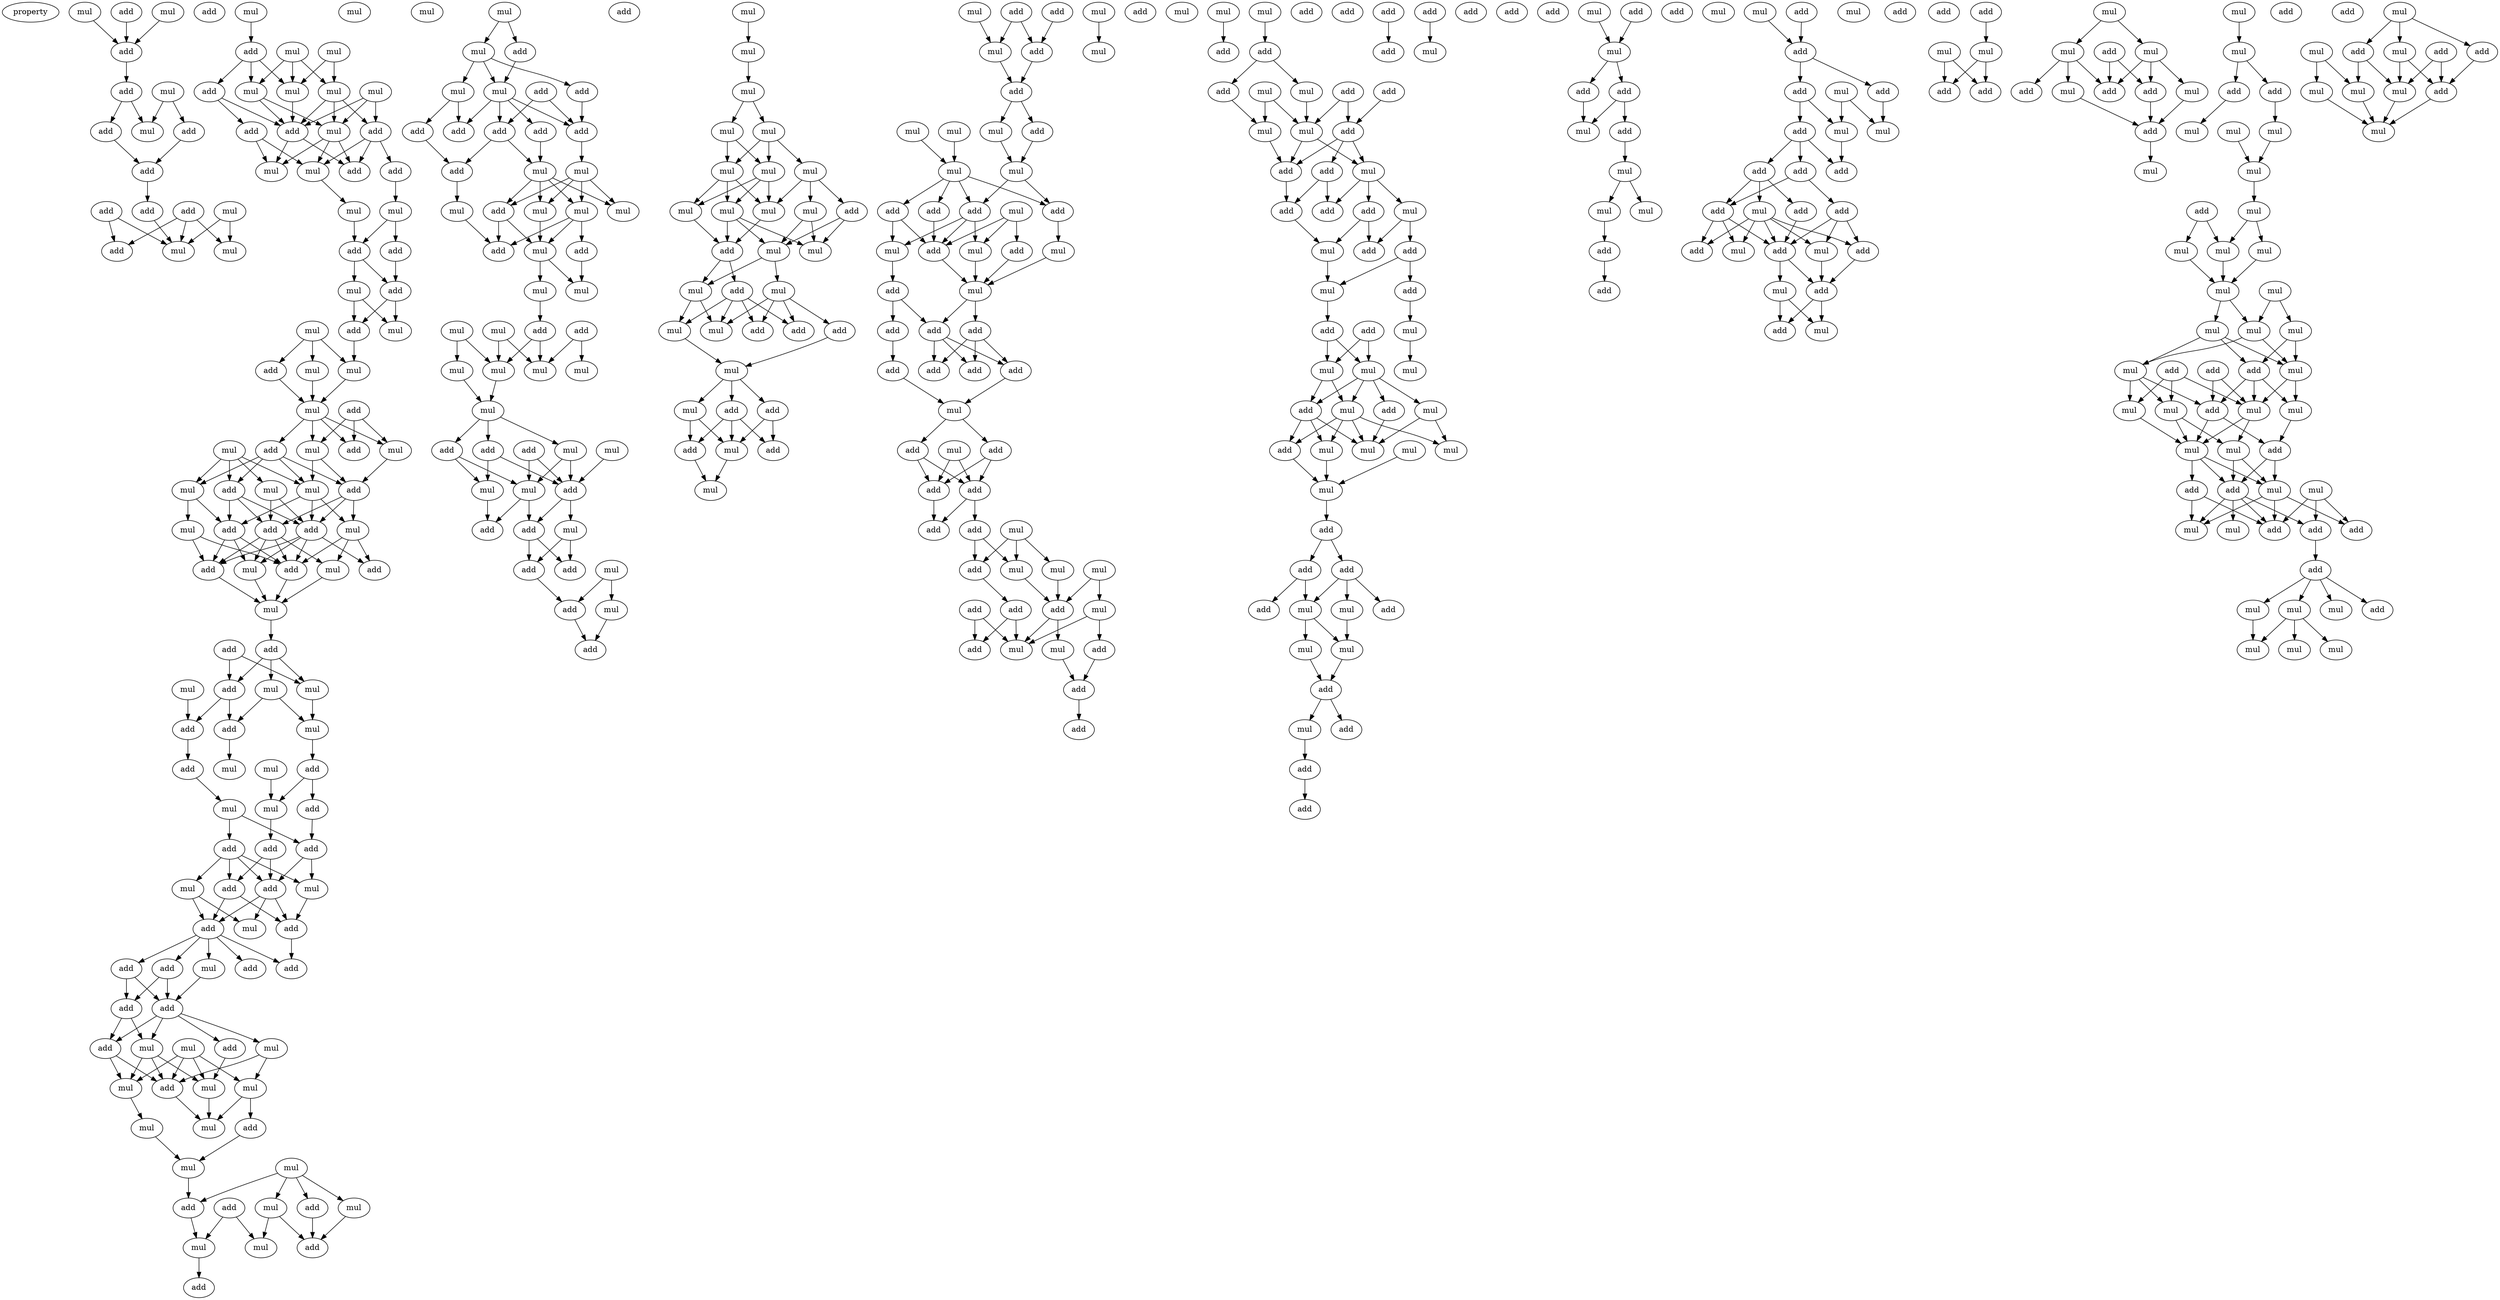 digraph {
    node [fontcolor=black]
    property [mul=2,lf=1.7]
    0 [ label = mul ];
    1 [ label = add ];
    2 [ label = mul ];
    3 [ label = add ];
    4 [ label = add ];
    5 [ label = mul ];
    6 [ label = add ];
    7 [ label = add ];
    8 [ label = mul ];
    9 [ label = add ];
    10 [ label = add ];
    11 [ label = add ];
    12 [ label = add ];
    13 [ label = add ];
    14 [ label = mul ];
    15 [ label = mul ];
    16 [ label = mul ];
    17 [ label = add ];
    18 [ label = mul ];
    19 [ label = add ];
    20 [ label = mul ];
    21 [ label = mul ];
    22 [ label = add ];
    23 [ label = mul ];
    24 [ label = mul ];
    25 [ label = mul ];
    26 [ label = mul ];
    27 [ label = add ];
    28 [ label = add ];
    29 [ label = add ];
    30 [ label = mul ];
    31 [ label = add ];
    32 [ label = mul ];
    33 [ label = add ];
    34 [ label = mul ];
    35 [ label = mul ];
    36 [ label = mul ];
    37 [ label = add ];
    38 [ label = add ];
    39 [ label = mul ];
    40 [ label = add ];
    41 [ label = add ];
    42 [ label = mul ];
    43 [ label = mul ];
    44 [ label = add ];
    45 [ label = mul ];
    46 [ label = mul ];
    47 [ label = mul ];
    48 [ label = mul ];
    49 [ label = add ];
    50 [ label = mul ];
    51 [ label = add ];
    52 [ label = mul ];
    53 [ label = add ];
    54 [ label = mul ];
    55 [ label = mul ];
    56 [ label = add ];
    57 [ label = mul ];
    58 [ label = add ];
    59 [ label = mul ];
    60 [ label = mul ];
    61 [ label = mul ];
    62 [ label = add ];
    63 [ label = add ];
    64 [ label = mul ];
    65 [ label = add ];
    66 [ label = add ];
    67 [ label = add ];
    68 [ label = mul ];
    69 [ label = mul ];
    70 [ label = add ];
    71 [ label = mul ];
    72 [ label = add ];
    73 [ label = add ];
    74 [ label = add ];
    75 [ label = mul ];
    76 [ label = mul ];
    77 [ label = mul ];
    78 [ label = mul ];
    79 [ label = add ];
    80 [ label = add ];
    81 [ label = add ];
    82 [ label = mul ];
    83 [ label = add ];
    84 [ label = mul ];
    85 [ label = mul ];
    86 [ label = add ];
    87 [ label = mul ];
    88 [ label = add ];
    89 [ label = add ];
    90 [ label = add ];
    91 [ label = add ];
    92 [ label = mul ];
    93 [ label = mul ];
    94 [ label = add ];
    95 [ label = mul ];
    96 [ label = add ];
    97 [ label = add ];
    98 [ label = add ];
    99 [ label = add ];
    100 [ label = add ];
    101 [ label = add ];
    102 [ label = mul ];
    103 [ label = add ];
    104 [ label = add ];
    105 [ label = add ];
    106 [ label = add ];
    107 [ label = mul ];
    108 [ label = mul ];
    109 [ label = mul ];
    110 [ label = mul ];
    111 [ label = mul ];
    112 [ label = add ];
    113 [ label = mul ];
    114 [ label = mul ];
    115 [ label = add ];
    116 [ label = mul ];
    117 [ label = mul ];
    118 [ label = mul ];
    119 [ label = add ];
    120 [ label = mul ];
    121 [ label = add ];
    122 [ label = add ];
    123 [ label = mul ];
    124 [ label = add ];
    125 [ label = mul ];
    126 [ label = mul ];
    127 [ label = mul ];
    128 [ label = add ];
    129 [ label = mul ];
    130 [ label = add ];
    131 [ label = mul ];
    132 [ label = add ];
    133 [ label = add ];
    134 [ label = mul ];
    135 [ label = add ];
    136 [ label = add ];
    137 [ label = add ];
    138 [ label = add ];
    139 [ label = add ];
    140 [ label = mul ];
    141 [ label = mul ];
    142 [ label = add ];
    143 [ label = mul ];
    144 [ label = mul ];
    145 [ label = mul ];
    146 [ label = add ];
    147 [ label = mul ];
    148 [ label = mul ];
    149 [ label = add ];
    150 [ label = add ];
    151 [ label = mul ];
    152 [ label = mul ];
    153 [ label = mul ];
    154 [ label = mul ];
    155 [ label = add ];
    156 [ label = add ];
    157 [ label = mul ];
    158 [ label = mul ];
    159 [ label = mul ];
    160 [ label = mul ];
    161 [ label = mul ];
    162 [ label = mul ];
    163 [ label = add ];
    164 [ label = add ];
    165 [ label = mul ];
    166 [ label = add ];
    167 [ label = mul ];
    168 [ label = mul ];
    169 [ label = add ];
    170 [ label = add ];
    171 [ label = mul ];
    172 [ label = add ];
    173 [ label = add ];
    174 [ label = add ];
    175 [ label = mul ];
    176 [ label = add ];
    177 [ label = mul ];
    178 [ label = add ];
    179 [ label = add ];
    180 [ label = mul ];
    181 [ label = mul ];
    182 [ label = mul ];
    183 [ label = mul ];
    184 [ label = mul ];
    185 [ label = mul ];
    186 [ label = mul ];
    187 [ label = mul ];
    188 [ label = mul ];
    189 [ label = mul ];
    190 [ label = add ];
    191 [ label = mul ];
    192 [ label = mul ];
    193 [ label = mul ];
    194 [ label = mul ];
    195 [ label = add ];
    196 [ label = add ];
    197 [ label = mul ];
    198 [ label = mul ];
    199 [ label = add ];
    200 [ label = mul ];
    201 [ label = mul ];
    202 [ label = add ];
    203 [ label = add ];
    204 [ label = mul ];
    205 [ label = mul ];
    206 [ label = add ];
    207 [ label = add ];
    208 [ label = add ];
    209 [ label = add ];
    210 [ label = mul ];
    211 [ label = mul ];
    212 [ label = mul ];
    213 [ label = add ];
    214 [ label = mul ];
    215 [ label = add ];
    216 [ label = add ];
    217 [ label = mul ];
    218 [ label = mul ];
    219 [ label = add ];
    220 [ label = mul ];
    221 [ label = mul ];
    222 [ label = mul ];
    223 [ label = add ];
    224 [ label = mul ];
    225 [ label = mul ];
    226 [ label = add ];
    227 [ label = add ];
    228 [ label = add ];
    229 [ label = add ];
    230 [ label = mul ];
    231 [ label = mul ];
    232 [ label = mul ];
    233 [ label = add ];
    234 [ label = mul ];
    235 [ label = add ];
    236 [ label = mul ];
    237 [ label = add ];
    238 [ label = add ];
    239 [ label = add ];
    240 [ label = add ];
    241 [ label = add ];
    242 [ label = add ];
    243 [ label = add ];
    244 [ label = add ];
    245 [ label = mul ];
    246 [ label = add ];
    247 [ label = add ];
    248 [ label = mul ];
    249 [ label = add ];
    250 [ label = add ];
    251 [ label = add ];
    252 [ label = add ];
    253 [ label = add ];
    254 [ label = mul ];
    255 [ label = add ];
    256 [ label = mul ];
    257 [ label = mul ];
    258 [ label = mul ];
    259 [ label = add ];
    260 [ label = add ];
    261 [ label = add ];
    262 [ label = mul ];
    263 [ label = mul ];
    264 [ label = mul ];
    265 [ label = add ];
    266 [ label = add ];
    267 [ label = mul ];
    268 [ label = add ];
    269 [ label = mul ];
    270 [ label = add ];
    271 [ label = mul ];
    272 [ label = add ];
    273 [ label = add ];
    274 [ label = add ];
    275 [ label = add ];
    276 [ label = mul ];
    277 [ label = add ];
    278 [ label = mul ];
    279 [ label = mul ];
    280 [ label = add ];
    281 [ label = mul ];
    282 [ label = add ];
    283 [ label = add ];
    284 [ label = mul ];
    285 [ label = mul ];
    286 [ label = add ];
    287 [ label = add ];
    288 [ label = add ];
    289 [ label = mul ];
    290 [ label = add ];
    291 [ label = add ];
    292 [ label = add ];
    293 [ label = mul ];
    294 [ label = add ];
    295 [ label = add ];
    296 [ label = mul ];
    297 [ label = mul ];
    298 [ label = mul ];
    299 [ label = mul ];
    300 [ label = add ];
    301 [ label = mul ];
    302 [ label = mul ];
    303 [ label = add ];
    304 [ label = mul ];
    305 [ label = mul ];
    306 [ label = add ];
    307 [ label = mul ];
    308 [ label = mul ];
    309 [ label = mul ];
    310 [ label = add ];
    311 [ label = add ];
    312 [ label = add ];
    313 [ label = mul ];
    314 [ label = mul ];
    315 [ label = add ];
    316 [ label = add ];
    317 [ label = mul ];
    318 [ label = mul ];
    319 [ label = add ];
    320 [ label = mul ];
    321 [ label = add ];
    322 [ label = add ];
    323 [ label = add ];
    324 [ label = add ];
    325 [ label = add ];
    326 [ label = add ];
    327 [ label = add ];
    328 [ label = add ];
    329 [ label = add ];
    330 [ label = add ];
    331 [ label = add ];
    332 [ label = mul ];
    333 [ label = mul ];
    334 [ label = add ];
    335 [ label = add ];
    336 [ label = mul ];
    337 [ label = add ];
    338 [ label = add ];
    339 [ label = add ];
    340 [ label = mul ];
    341 [ label = mul ];
    342 [ label = mul ];
    343 [ label = mul ];
    344 [ label = add ];
    345 [ label = mul ];
    346 [ label = mul ];
    347 [ label = add ];
    348 [ label = add ];
    349 [ label = mul ];
    350 [ label = add ];
    351 [ label = add ];
    352 [ label = add ];
    353 [ label = add ];
    354 [ label = add ];
    355 [ label = mul ];
    356 [ label = mul ];
    357 [ label = add ];
    358 [ label = mul ];
    359 [ label = add ];
    360 [ label = add ];
    361 [ label = add ];
    362 [ label = add ];
    363 [ label = add ];
    364 [ label = mul ];
    365 [ label = add ];
    366 [ label = add ];
    367 [ label = mul ];
    368 [ label = add ];
    369 [ label = mul ];
    370 [ label = add ];
    371 [ label = mul ];
    372 [ label = add ];
    373 [ label = add ];
    374 [ label = mul ];
    375 [ label = mul ];
    376 [ label = add ];
    377 [ label = mul ];
    378 [ label = add ];
    379 [ label = add ];
    380 [ label = mul ];
    381 [ label = add ];
    382 [ label = mul ];
    383 [ label = mul ];
    384 [ label = mul ];
    385 [ label = mul ];
    386 [ label = add ];
    387 [ label = add ];
    388 [ label = add ];
    389 [ label = add ];
    390 [ label = mul ];
    391 [ label = add ];
    392 [ label = mul ];
    393 [ label = mul ];
    394 [ label = add ];
    395 [ label = add ];
    396 [ label = mul ];
    397 [ label = mul ];
    398 [ label = mul ];
    399 [ label = mul ];
    400 [ label = add ];
    401 [ label = mul ];
    402 [ label = mul ];
    403 [ label = mul ];
    404 [ label = mul ];
    405 [ label = add ];
    406 [ label = mul ];
    407 [ label = mul ];
    408 [ label = mul ];
    409 [ label = mul ];
    410 [ label = mul ];
    411 [ label = mul ];
    412 [ label = add ];
    413 [ label = add ];
    414 [ label = add ];
    415 [ label = mul ];
    416 [ label = mul ];
    417 [ label = mul ];
    418 [ label = mul ];
    419 [ label = add ];
    420 [ label = mul ];
    421 [ label = mul ];
    422 [ label = add ];
    423 [ label = mul ];
    424 [ label = add ];
    425 [ label = add ];
    426 [ label = mul ];
    427 [ label = mul ];
    428 [ label = mul ];
    429 [ label = add ];
    430 [ label = mul ];
    431 [ label = add ];
    432 [ label = add ];
    433 [ label = add ];
    434 [ label = mul ];
    435 [ label = mul ];
    436 [ label = add ];
    437 [ label = mul ];
    438 [ label = mul ];
    439 [ label = mul ];
    440 [ label = mul ];
    441 [ label = mul ];
    442 [ label = add ];
    443 [ label = mul ];
    444 [ label = add ];
    445 [ label = add ];
    446 [ label = mul ];
    447 [ label = mul ];
    448 [ label = mul ];
    449 [ label = mul ];
    450 [ label = add ];
    451 [ label = mul ];
    0 -> 3 [ name = 0 ];
    1 -> 3 [ name = 1 ];
    2 -> 3 [ name = 2 ];
    3 -> 4 [ name = 3 ];
    4 -> 8 [ name = 4 ];
    4 -> 9 [ name = 5 ];
    5 -> 7 [ name = 6 ];
    5 -> 8 [ name = 7 ];
    7 -> 10 [ name = 8 ];
    9 -> 10 [ name = 9 ];
    10 -> 11 [ name = 10 ];
    11 -> 15 [ name = 11 ];
    12 -> 15 [ name = 12 ];
    12 -> 17 [ name = 13 ];
    13 -> 15 [ name = 14 ];
    13 -> 16 [ name = 15 ];
    13 -> 17 [ name = 16 ];
    14 -> 15 [ name = 17 ];
    14 -> 16 [ name = 18 ];
    18 -> 19 [ name = 19 ];
    19 -> 22 [ name = 20 ];
    19 -> 23 [ name = 21 ];
    19 -> 25 [ name = 22 ];
    20 -> 24 [ name = 23 ];
    20 -> 25 [ name = 24 ];
    21 -> 23 [ name = 25 ];
    21 -> 24 [ name = 26 ];
    21 -> 25 [ name = 27 ];
    22 -> 27 [ name = 28 ];
    22 -> 29 [ name = 29 ];
    23 -> 27 [ name = 30 ];
    23 -> 30 [ name = 31 ];
    24 -> 27 [ name = 32 ];
    24 -> 28 [ name = 33 ];
    24 -> 30 [ name = 34 ];
    25 -> 27 [ name = 35 ];
    26 -> 27 [ name = 36 ];
    26 -> 28 [ name = 37 ];
    26 -> 30 [ name = 38 ];
    27 -> 31 [ name = 39 ];
    27 -> 32 [ name = 40 ];
    28 -> 31 [ name = 41 ];
    28 -> 33 [ name = 42 ];
    28 -> 34 [ name = 43 ];
    29 -> 32 [ name = 44 ];
    29 -> 34 [ name = 45 ];
    30 -> 31 [ name = 46 ];
    30 -> 32 [ name = 47 ];
    30 -> 34 [ name = 48 ];
    33 -> 36 [ name = 49 ];
    34 -> 35 [ name = 50 ];
    35 -> 38 [ name = 51 ];
    36 -> 37 [ name = 52 ];
    36 -> 38 [ name = 53 ];
    37 -> 40 [ name = 54 ];
    38 -> 39 [ name = 55 ];
    38 -> 40 [ name = 56 ];
    39 -> 41 [ name = 57 ];
    39 -> 43 [ name = 58 ];
    40 -> 41 [ name = 59 ];
    40 -> 43 [ name = 60 ];
    41 -> 46 [ name = 61 ];
    42 -> 44 [ name = 62 ];
    42 -> 46 [ name = 63 ];
    42 -> 48 [ name = 64 ];
    44 -> 50 [ name = 65 ];
    46 -> 50 [ name = 66 ];
    48 -> 50 [ name = 67 ];
    49 -> 51 [ name = 68 ];
    49 -> 52 [ name = 69 ];
    49 -> 55 [ name = 70 ];
    50 -> 51 [ name = 71 ];
    50 -> 52 [ name = 72 ];
    50 -> 53 [ name = 73 ];
    50 -> 55 [ name = 74 ];
    52 -> 58 [ name = 75 ];
    52 -> 60 [ name = 76 ];
    53 -> 56 [ name = 77 ];
    53 -> 57 [ name = 78 ];
    53 -> 58 [ name = 79 ];
    53 -> 60 [ name = 80 ];
    54 -> 56 [ name = 81 ];
    54 -> 57 [ name = 82 ];
    54 -> 59 [ name = 83 ];
    54 -> 60 [ name = 84 ];
    55 -> 58 [ name = 85 ];
    56 -> 62 [ name = 86 ];
    56 -> 63 [ name = 87 ];
    56 -> 65 [ name = 88 ];
    57 -> 61 [ name = 89 ];
    57 -> 62 [ name = 90 ];
    58 -> 63 [ name = 91 ];
    58 -> 64 [ name = 92 ];
    58 -> 65 [ name = 93 ];
    59 -> 63 [ name = 94 ];
    59 -> 65 [ name = 95 ];
    60 -> 62 [ name = 96 ];
    60 -> 64 [ name = 97 ];
    60 -> 65 [ name = 98 ];
    61 -> 66 [ name = 99 ];
    61 -> 67 [ name = 100 ];
    62 -> 66 [ name = 101 ];
    62 -> 67 [ name = 102 ];
    62 -> 68 [ name = 103 ];
    63 -> 66 [ name = 104 ];
    63 -> 67 [ name = 105 ];
    63 -> 68 [ name = 106 ];
    63 -> 69 [ name = 107 ];
    64 -> 67 [ name = 108 ];
    64 -> 69 [ name = 109 ];
    64 -> 70 [ name = 110 ];
    65 -> 66 [ name = 111 ];
    65 -> 67 [ name = 112 ];
    65 -> 68 [ name = 113 ];
    65 -> 70 [ name = 114 ];
    66 -> 71 [ name = 115 ];
    67 -> 71 [ name = 116 ];
    68 -> 71 [ name = 117 ];
    69 -> 71 [ name = 118 ];
    71 -> 72 [ name = 119 ];
    72 -> 74 [ name = 120 ];
    72 -> 75 [ name = 121 ];
    72 -> 76 [ name = 122 ];
    73 -> 74 [ name = 123 ];
    73 -> 75 [ name = 124 ];
    74 -> 79 [ name = 125 ];
    74 -> 80 [ name = 126 ];
    75 -> 78 [ name = 127 ];
    76 -> 78 [ name = 128 ];
    76 -> 79 [ name = 129 ];
    77 -> 80 [ name = 130 ];
    78 -> 83 [ name = 131 ];
    79 -> 82 [ name = 132 ];
    80 -> 81 [ name = 133 ];
    81 -> 85 [ name = 134 ];
    83 -> 86 [ name = 135 ];
    83 -> 87 [ name = 136 ];
    84 -> 87 [ name = 137 ];
    85 -> 88 [ name = 138 ];
    85 -> 89 [ name = 139 ];
    86 -> 89 [ name = 140 ];
    87 -> 90 [ name = 141 ];
    88 -> 91 [ name = 142 ];
    88 -> 92 [ name = 143 ];
    88 -> 93 [ name = 144 ];
    88 -> 94 [ name = 145 ];
    89 -> 91 [ name = 146 ];
    89 -> 93 [ name = 147 ];
    90 -> 91 [ name = 148 ];
    90 -> 94 [ name = 149 ];
    91 -> 95 [ name = 150 ];
    91 -> 96 [ name = 151 ];
    91 -> 97 [ name = 152 ];
    92 -> 95 [ name = 153 ];
    92 -> 96 [ name = 154 ];
    93 -> 97 [ name = 155 ];
    94 -> 96 [ name = 156 ];
    94 -> 97 [ name = 157 ];
    96 -> 98 [ name = 158 ];
    96 -> 99 [ name = 159 ];
    96 -> 100 [ name = 160 ];
    96 -> 101 [ name = 161 ];
    96 -> 102 [ name = 162 ];
    97 -> 99 [ name = 163 ];
    100 -> 103 [ name = 164 ];
    100 -> 104 [ name = 165 ];
    101 -> 103 [ name = 166 ];
    101 -> 104 [ name = 167 ];
    102 -> 103 [ name = 168 ];
    103 -> 105 [ name = 169 ];
    103 -> 106 [ name = 170 ];
    103 -> 108 [ name = 171 ];
    103 -> 109 [ name = 172 ];
    104 -> 106 [ name = 173 ];
    104 -> 108 [ name = 174 ];
    105 -> 113 [ name = 175 ];
    106 -> 110 [ name = 176 ];
    106 -> 112 [ name = 177 ];
    107 -> 110 [ name = 178 ];
    107 -> 111 [ name = 179 ];
    107 -> 112 [ name = 180 ];
    107 -> 113 [ name = 181 ];
    108 -> 110 [ name = 182 ];
    108 -> 112 [ name = 183 ];
    108 -> 113 [ name = 184 ];
    109 -> 111 [ name = 185 ];
    109 -> 112 [ name = 186 ];
    110 -> 114 [ name = 187 ];
    111 -> 115 [ name = 188 ];
    111 -> 116 [ name = 189 ];
    112 -> 116 [ name = 190 ];
    113 -> 116 [ name = 191 ];
    114 -> 117 [ name = 192 ];
    115 -> 117 [ name = 193 ];
    117 -> 122 [ name = 194 ];
    118 -> 119 [ name = 195 ];
    118 -> 120 [ name = 196 ];
    118 -> 122 [ name = 197 ];
    118 -> 123 [ name = 198 ];
    119 -> 124 [ name = 199 ];
    120 -> 124 [ name = 200 ];
    121 -> 125 [ name = 201 ];
    121 -> 126 [ name = 202 ];
    122 -> 125 [ name = 203 ];
    123 -> 124 [ name = 204 ];
    123 -> 126 [ name = 205 ];
    125 -> 128 [ name = 206 ];
    127 -> 129 [ name = 207 ];
    127 -> 130 [ name = 208 ];
    129 -> 131 [ name = 209 ];
    129 -> 133 [ name = 210 ];
    129 -> 134 [ name = 211 ];
    130 -> 134 [ name = 212 ];
    131 -> 135 [ name = 213 ];
    131 -> 136 [ name = 214 ];
    132 -> 137 [ name = 215 ];
    132 -> 139 [ name = 216 ];
    133 -> 137 [ name = 217 ];
    134 -> 136 [ name = 218 ];
    134 -> 137 [ name = 219 ];
    134 -> 138 [ name = 220 ];
    134 -> 139 [ name = 221 ];
    135 -> 142 [ name = 222 ];
    137 -> 140 [ name = 223 ];
    138 -> 141 [ name = 224 ];
    139 -> 141 [ name = 225 ];
    139 -> 142 [ name = 226 ];
    140 -> 144 [ name = 227 ];
    140 -> 145 [ name = 228 ];
    140 -> 146 [ name = 229 ];
    140 -> 147 [ name = 230 ];
    141 -> 144 [ name = 231 ];
    141 -> 145 [ name = 232 ];
    141 -> 146 [ name = 233 ];
    141 -> 147 [ name = 234 ];
    142 -> 143 [ name = 235 ];
    143 -> 150 [ name = 236 ];
    144 -> 148 [ name = 237 ];
    144 -> 149 [ name = 238 ];
    144 -> 150 [ name = 239 ];
    146 -> 148 [ name = 240 ];
    146 -> 150 [ name = 241 ];
    147 -> 148 [ name = 242 ];
    148 -> 151 [ name = 243 ];
    148 -> 152 [ name = 244 ];
    149 -> 152 [ name = 245 ];
    151 -> 155 [ name = 246 ];
    153 -> 159 [ name = 247 ];
    153 -> 160 [ name = 248 ];
    154 -> 158 [ name = 249 ];
    154 -> 159 [ name = 250 ];
    155 -> 159 [ name = 251 ];
    155 -> 160 [ name = 252 ];
    156 -> 157 [ name = 253 ];
    156 -> 160 [ name = 254 ];
    158 -> 161 [ name = 255 ];
    159 -> 161 [ name = 256 ];
    161 -> 163 [ name = 257 ];
    161 -> 165 [ name = 258 ];
    161 -> 166 [ name = 259 ];
    162 -> 169 [ name = 260 ];
    163 -> 167 [ name = 261 ];
    163 -> 168 [ name = 262 ];
    164 -> 167 [ name = 263 ];
    164 -> 169 [ name = 264 ];
    165 -> 167 [ name = 265 ];
    165 -> 169 [ name = 266 ];
    166 -> 168 [ name = 267 ];
    166 -> 169 [ name = 268 ];
    167 -> 170 [ name = 269 ];
    167 -> 172 [ name = 270 ];
    168 -> 170 [ name = 271 ];
    169 -> 171 [ name = 272 ];
    169 -> 172 [ name = 273 ];
    171 -> 173 [ name = 274 ];
    171 -> 174 [ name = 275 ];
    172 -> 173 [ name = 276 ];
    172 -> 174 [ name = 277 ];
    174 -> 176 [ name = 278 ];
    175 -> 176 [ name = 279 ];
    175 -> 177 [ name = 280 ];
    176 -> 179 [ name = 281 ];
    177 -> 179 [ name = 282 ];
    180 -> 181 [ name = 283 ];
    181 -> 182 [ name = 284 ];
    182 -> 183 [ name = 285 ];
    182 -> 184 [ name = 286 ];
    183 -> 185 [ name = 287 ];
    183 -> 187 [ name = 288 ];
    184 -> 185 [ name = 289 ];
    184 -> 186 [ name = 290 ];
    184 -> 187 [ name = 291 ];
    185 -> 188 [ name = 292 ];
    185 -> 189 [ name = 293 ];
    185 -> 191 [ name = 294 ];
    186 -> 188 [ name = 295 ];
    186 -> 190 [ name = 296 ];
    186 -> 192 [ name = 297 ];
    187 -> 188 [ name = 298 ];
    187 -> 189 [ name = 299 ];
    187 -> 191 [ name = 300 ];
    188 -> 195 [ name = 301 ];
    189 -> 193 [ name = 302 ];
    189 -> 194 [ name = 303 ];
    189 -> 195 [ name = 304 ];
    190 -> 193 [ name = 305 ];
    190 -> 194 [ name = 306 ];
    191 -> 195 [ name = 307 ];
    192 -> 193 [ name = 308 ];
    192 -> 194 [ name = 309 ];
    194 -> 197 [ name = 310 ];
    194 -> 198 [ name = 311 ];
    195 -> 196 [ name = 312 ];
    195 -> 197 [ name = 313 ];
    196 -> 199 [ name = 314 ];
    196 -> 200 [ name = 315 ];
    196 -> 201 [ name = 316 ];
    196 -> 203 [ name = 317 ];
    197 -> 200 [ name = 318 ];
    197 -> 201 [ name = 319 ];
    198 -> 199 [ name = 320 ];
    198 -> 201 [ name = 321 ];
    198 -> 202 [ name = 322 ];
    198 -> 203 [ name = 323 ];
    200 -> 204 [ name = 324 ];
    202 -> 204 [ name = 325 ];
    204 -> 205 [ name = 326 ];
    204 -> 206 [ name = 327 ];
    204 -> 207 [ name = 328 ];
    205 -> 208 [ name = 329 ];
    205 -> 210 [ name = 330 ];
    206 -> 209 [ name = 331 ];
    206 -> 210 [ name = 332 ];
    207 -> 208 [ name = 333 ];
    207 -> 209 [ name = 334 ];
    207 -> 210 [ name = 335 ];
    208 -> 211 [ name = 336 ];
    210 -> 211 [ name = 337 ];
    212 -> 217 [ name = 338 ];
    213 -> 216 [ name = 339 ];
    214 -> 218 [ name = 340 ];
    215 -> 216 [ name = 341 ];
    215 -> 217 [ name = 342 ];
    216 -> 219 [ name = 343 ];
    217 -> 219 [ name = 344 ];
    219 -> 221 [ name = 345 ];
    219 -> 223 [ name = 346 ];
    220 -> 224 [ name = 347 ];
    221 -> 225 [ name = 348 ];
    222 -> 224 [ name = 349 ];
    223 -> 225 [ name = 350 ];
    224 -> 226 [ name = 351 ];
    224 -> 227 [ name = 352 ];
    224 -> 228 [ name = 353 ];
    224 -> 229 [ name = 354 ];
    225 -> 226 [ name = 355 ];
    225 -> 229 [ name = 356 ];
    226 -> 231 [ name = 357 ];
    226 -> 232 [ name = 358 ];
    226 -> 233 [ name = 359 ];
    227 -> 232 [ name = 360 ];
    227 -> 233 [ name = 361 ];
    228 -> 233 [ name = 362 ];
    229 -> 234 [ name = 363 ];
    230 -> 231 [ name = 364 ];
    230 -> 233 [ name = 365 ];
    230 -> 235 [ name = 366 ];
    231 -> 236 [ name = 367 ];
    232 -> 237 [ name = 368 ];
    233 -> 236 [ name = 369 ];
    234 -> 236 [ name = 370 ];
    235 -> 236 [ name = 371 ];
    236 -> 238 [ name = 372 ];
    236 -> 240 [ name = 373 ];
    237 -> 238 [ name = 374 ];
    237 -> 239 [ name = 375 ];
    238 -> 241 [ name = 376 ];
    238 -> 242 [ name = 377 ];
    238 -> 243 [ name = 378 ];
    239 -> 244 [ name = 379 ];
    240 -> 241 [ name = 380 ];
    240 -> 242 [ name = 381 ];
    240 -> 243 [ name = 382 ];
    241 -> 245 [ name = 383 ];
    244 -> 245 [ name = 384 ];
    245 -> 246 [ name = 385 ];
    245 -> 249 [ name = 386 ];
    246 -> 250 [ name = 387 ];
    246 -> 251 [ name = 388 ];
    248 -> 250 [ name = 389 ];
    248 -> 251 [ name = 390 ];
    249 -> 250 [ name = 391 ];
    249 -> 251 [ name = 392 ];
    250 -> 252 [ name = 393 ];
    251 -> 252 [ name = 394 ];
    251 -> 253 [ name = 395 ];
    253 -> 255 [ name = 396 ];
    253 -> 257 [ name = 397 ];
    254 -> 255 [ name = 398 ];
    254 -> 256 [ name = 399 ];
    254 -> 257 [ name = 400 ];
    255 -> 260 [ name = 401 ];
    256 -> 259 [ name = 402 ];
    257 -> 259 [ name = 403 ];
    258 -> 259 [ name = 404 ];
    258 -> 262 [ name = 405 ];
    259 -> 263 [ name = 406 ];
    259 -> 267 [ name = 407 ];
    260 -> 266 [ name = 408 ];
    260 -> 267 [ name = 409 ];
    261 -> 266 [ name = 410 ];
    261 -> 267 [ name = 411 ];
    262 -> 265 [ name = 412 ];
    262 -> 267 [ name = 413 ];
    263 -> 268 [ name = 414 ];
    265 -> 268 [ name = 415 ];
    268 -> 270 [ name = 416 ];
    269 -> 272 [ name = 417 ];
    271 -> 273 [ name = 418 ];
    273 -> 274 [ name = 419 ];
    273 -> 278 [ name = 420 ];
    274 -> 281 [ name = 421 ];
    275 -> 280 [ name = 422 ];
    276 -> 279 [ name = 423 ];
    276 -> 281 [ name = 424 ];
    277 -> 279 [ name = 425 ];
    277 -> 280 [ name = 426 ];
    278 -> 279 [ name = 427 ];
    279 -> 282 [ name = 428 ];
    279 -> 284 [ name = 429 ];
    280 -> 282 [ name = 430 ];
    280 -> 283 [ name = 431 ];
    280 -> 284 [ name = 432 ];
    281 -> 282 [ name = 433 ];
    282 -> 286 [ name = 434 ];
    283 -> 286 [ name = 435 ];
    283 -> 288 [ name = 436 ];
    284 -> 285 [ name = 437 ];
    284 -> 287 [ name = 438 ];
    284 -> 288 [ name = 439 ];
    285 -> 290 [ name = 440 ];
    285 -> 291 [ name = 441 ];
    286 -> 289 [ name = 442 ];
    287 -> 289 [ name = 443 ];
    287 -> 290 [ name = 444 ];
    289 -> 293 [ name = 445 ];
    291 -> 292 [ name = 446 ];
    291 -> 293 [ name = 447 ];
    292 -> 296 [ name = 448 ];
    293 -> 295 [ name = 449 ];
    294 -> 297 [ name = 450 ];
    294 -> 299 [ name = 451 ];
    295 -> 297 [ name = 452 ];
    295 -> 299 [ name = 453 ];
    296 -> 298 [ name = 454 ];
    297 -> 300 [ name = 455 ];
    297 -> 301 [ name = 456 ];
    297 -> 302 [ name = 457 ];
    297 -> 303 [ name = 458 ];
    299 -> 300 [ name = 459 ];
    299 -> 301 [ name = 460 ];
    300 -> 306 [ name = 461 ];
    300 -> 307 [ name = 462 ];
    300 -> 308 [ name = 463 ];
    301 -> 305 [ name = 464 ];
    301 -> 306 [ name = 465 ];
    301 -> 307 [ name = 466 ];
    301 -> 308 [ name = 467 ];
    302 -> 305 [ name = 468 ];
    302 -> 307 [ name = 469 ];
    303 -> 307 [ name = 470 ];
    304 -> 309 [ name = 471 ];
    306 -> 309 [ name = 472 ];
    308 -> 309 [ name = 473 ];
    309 -> 310 [ name = 474 ];
    310 -> 311 [ name = 475 ];
    310 -> 312 [ name = 476 ];
    311 -> 313 [ name = 477 ];
    311 -> 314 [ name = 478 ];
    311 -> 316 [ name = 479 ];
    312 -> 313 [ name = 480 ];
    312 -> 315 [ name = 481 ];
    313 -> 317 [ name = 482 ];
    313 -> 318 [ name = 483 ];
    314 -> 318 [ name = 484 ];
    317 -> 319 [ name = 485 ];
    318 -> 319 [ name = 486 ];
    319 -> 320 [ name = 487 ];
    319 -> 321 [ name = 488 ];
    320 -> 324 [ name = 489 ];
    324 -> 325 [ name = 490 ];
    326 -> 329 [ name = 491 ];
    327 -> 332 [ name = 492 ];
    333 -> 336 [ name = 493 ];
    335 -> 336 [ name = 494 ];
    336 -> 337 [ name = 495 ];
    336 -> 338 [ name = 496 ];
    337 -> 340 [ name = 497 ];
    338 -> 339 [ name = 498 ];
    338 -> 340 [ name = 499 ];
    339 -> 341 [ name = 500 ];
    341 -> 342 [ name = 501 ];
    341 -> 343 [ name = 502 ];
    342 -> 344 [ name = 503 ];
    344 -> 347 [ name = 504 ];
    346 -> 350 [ name = 505 ];
    348 -> 350 [ name = 506 ];
    350 -> 353 [ name = 507 ];
    350 -> 354 [ name = 508 ];
    353 -> 358 [ name = 509 ];
    354 -> 356 [ name = 510 ];
    354 -> 357 [ name = 511 ];
    355 -> 356 [ name = 512 ];
    355 -> 358 [ name = 513 ];
    356 -> 361 [ name = 514 ];
    357 -> 359 [ name = 515 ];
    357 -> 360 [ name = 516 ];
    357 -> 361 [ name = 517 ];
    359 -> 363 [ name = 518 ];
    359 -> 364 [ name = 519 ];
    359 -> 365 [ name = 520 ];
    360 -> 362 [ name = 521 ];
    360 -> 363 [ name = 522 ];
    362 -> 366 [ name = 523 ];
    362 -> 369 [ name = 524 ];
    362 -> 370 [ name = 525 ];
    363 -> 366 [ name = 526 ];
    363 -> 367 [ name = 527 ];
    363 -> 368 [ name = 528 ];
    364 -> 366 [ name = 529 ];
    364 -> 367 [ name = 530 ];
    364 -> 368 [ name = 531 ];
    364 -> 369 [ name = 532 ];
    364 -> 370 [ name = 533 ];
    365 -> 366 [ name = 534 ];
    366 -> 371 [ name = 535 ];
    366 -> 372 [ name = 536 ];
    369 -> 372 [ name = 537 ];
    370 -> 372 [ name = 538 ];
    371 -> 376 [ name = 539 ];
    371 -> 377 [ name = 540 ];
    372 -> 376 [ name = 541 ];
    372 -> 377 [ name = 542 ];
    373 -> 375 [ name = 543 ];
    374 -> 378 [ name = 544 ];
    374 -> 379 [ name = 545 ];
    375 -> 378 [ name = 546 ];
    375 -> 379 [ name = 547 ];
    380 -> 382 [ name = 548 ];
    380 -> 383 [ name = 549 ];
    381 -> 387 [ name = 550 ];
    381 -> 388 [ name = 551 ];
    382 -> 385 [ name = 552 ];
    382 -> 386 [ name = 553 ];
    382 -> 387 [ name = 554 ];
    383 -> 384 [ name = 555 ];
    383 -> 387 [ name = 556 ];
    383 -> 388 [ name = 557 ];
    384 -> 389 [ name = 558 ];
    385 -> 389 [ name = 559 ];
    388 -> 389 [ name = 560 ];
    389 -> 392 [ name = 561 ];
    390 -> 393 [ name = 562 ];
    393 -> 394 [ name = 563 ];
    393 -> 395 [ name = 564 ];
    394 -> 397 [ name = 565 ];
    395 -> 396 [ name = 566 ];
    396 -> 399 [ name = 567 ];
    398 -> 399 [ name = 568 ];
    399 -> 401 [ name = 569 ];
    400 -> 402 [ name = 570 ];
    400 -> 403 [ name = 571 ];
    401 -> 402 [ name = 572 ];
    401 -> 404 [ name = 573 ];
    402 -> 407 [ name = 574 ];
    403 -> 407 [ name = 575 ];
    404 -> 407 [ name = 576 ];
    406 -> 408 [ name = 577 ];
    406 -> 410 [ name = 578 ];
    407 -> 409 [ name = 579 ];
    407 -> 410 [ name = 580 ];
    408 -> 411 [ name = 581 ];
    408 -> 412 [ name = 582 ];
    409 -> 411 [ name = 583 ];
    409 -> 412 [ name = 584 ];
    409 -> 415 [ name = 585 ];
    410 -> 411 [ name = 586 ];
    410 -> 415 [ name = 587 ];
    411 -> 417 [ name = 588 ];
    411 -> 420 [ name = 589 ];
    412 -> 417 [ name = 590 ];
    412 -> 419 [ name = 591 ];
    412 -> 420 [ name = 592 ];
    413 -> 417 [ name = 593 ];
    413 -> 419 [ name = 594 ];
    414 -> 416 [ name = 595 ];
    414 -> 417 [ name = 596 ];
    414 -> 418 [ name = 597 ];
    415 -> 416 [ name = 598 ];
    415 -> 418 [ name = 599 ];
    415 -> 419 [ name = 600 ];
    416 -> 421 [ name = 601 ];
    416 -> 423 [ name = 602 ];
    417 -> 421 [ name = 603 ];
    417 -> 423 [ name = 604 ];
    418 -> 421 [ name = 605 ];
    419 -> 421 [ name = 606 ];
    419 -> 422 [ name = 607 ];
    420 -> 422 [ name = 608 ];
    421 -> 424 [ name = 609 ];
    421 -> 425 [ name = 610 ];
    421 -> 426 [ name = 611 ];
    422 -> 425 [ name = 612 ];
    422 -> 426 [ name = 613 ];
    423 -> 425 [ name = 614 ];
    423 -> 426 [ name = 615 ];
    424 -> 428 [ name = 616 ];
    424 -> 432 [ name = 617 ];
    425 -> 428 [ name = 618 ];
    425 -> 430 [ name = 619 ];
    425 -> 431 [ name = 620 ];
    425 -> 432 [ name = 621 ];
    426 -> 428 [ name = 622 ];
    426 -> 429 [ name = 623 ];
    426 -> 432 [ name = 624 ];
    427 -> 429 [ name = 625 ];
    427 -> 431 [ name = 626 ];
    427 -> 432 [ name = 627 ];
    431 -> 433 [ name = 628 ];
    433 -> 434 [ name = 629 ];
    433 -> 435 [ name = 630 ];
    433 -> 436 [ name = 631 ];
    433 -> 437 [ name = 632 ];
    434 -> 440 [ name = 633 ];
    437 -> 438 [ name = 634 ];
    437 -> 439 [ name = 635 ];
    437 -> 440 [ name = 636 ];
    441 -> 443 [ name = 637 ];
    441 -> 444 [ name = 638 ];
    441 -> 445 [ name = 639 ];
    442 -> 449 [ name = 640 ];
    442 -> 450 [ name = 641 ];
    443 -> 449 [ name = 642 ];
    443 -> 450 [ name = 643 ];
    444 -> 447 [ name = 644 ];
    444 -> 449 [ name = 645 ];
    445 -> 450 [ name = 646 ];
    446 -> 447 [ name = 647 ];
    446 -> 448 [ name = 648 ];
    447 -> 451 [ name = 649 ];
    448 -> 451 [ name = 650 ];
    449 -> 451 [ name = 651 ];
    450 -> 451 [ name = 652 ];
}
